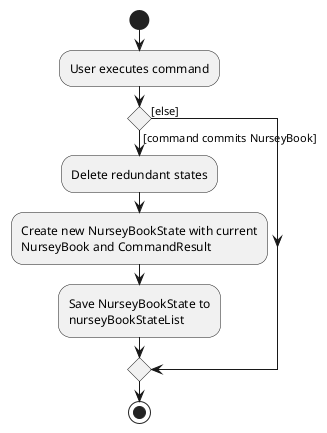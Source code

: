 @startuml
start
:User executes command;

'Since the beta syntax does not support placing the condition outside the
'diamond we place it as the true branch instead.

if () then ([command commits NurseyBook])
    :Delete redundant states;
    :Create new NurseyBookState with current
    NurseyBook and CommandResult;
    :Save NurseyBookState to
    nurseyBookStateList;
else ([else])
endif
stop
@enduml

